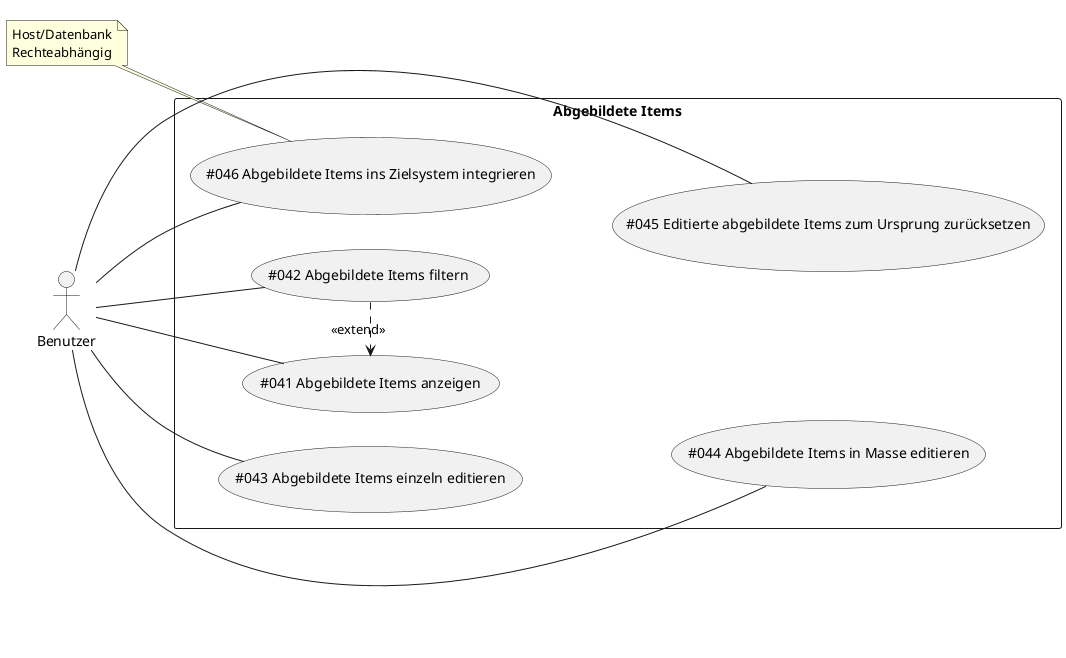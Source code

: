 @startuml
left to right direction

actor Benutzer as Actor1

rectangle "Abgebildete Items" {
    (#041 Abgebildete Items anzeigen) as (UC41)
    (#042 Abgebildete Items filtern) as (UC42)
    (#043 Abgebildete Items einzeln editieren) as (UC43)
    (#044 Abgebildete Items in Masse editieren) as (UC44)
    (#045 Editierte abgebildete Items zum Ursprung zurücksetzen) as (UC45)
    (#046 Abgebildete Items ins Zielsystem integrieren) as (UC46)
}

note "Host/Datenbank\nRechteabhängig" as N1

Actor1 -- (UC41)
Actor1 -- (UC42)
Actor1 -- (UC43)
Actor1 -- (UC44)
Actor1 -- (UC45)
Actor1 -- (UC46)

(UC42) .> (UC41) : <<extend>>

(UC41) -[hidden]- (UC44)
(UC42) -[hidden]- (UC45)

N1 .. (UC46)

@enduml